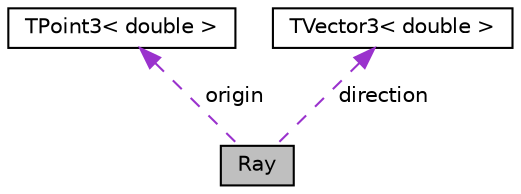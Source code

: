 digraph "Ray"
{
 // LATEX_PDF_SIZE
  edge [fontname="Helvetica",fontsize="10",labelfontname="Helvetica",labelfontsize="10"];
  node [fontname="Helvetica",fontsize="10",shape="box"];
  Node1 [label="Ray",height=0.2,width=0.4,color="black", fillcolor="grey75", style="filled", fontcolor="black",tooltip="ray"];
  Node2 -> Node1 [dir="back",color="darkorchid3",fontsize="10",style="dashed",label=" origin" ];
  Node2 [label="TPoint3\< double \>",height=0.2,width=0.4,color="black", fillcolor="white", style="filled",URL="$struct_t_point3.html",tooltip=" "];
  Node3 -> Node1 [dir="back",color="darkorchid3",fontsize="10",style="dashed",label=" direction" ];
  Node3 [label="TVector3\< double \>",height=0.2,width=0.4,color="black", fillcolor="white", style="filled",URL="$struct_t_vector3.html",tooltip=" "];
}
